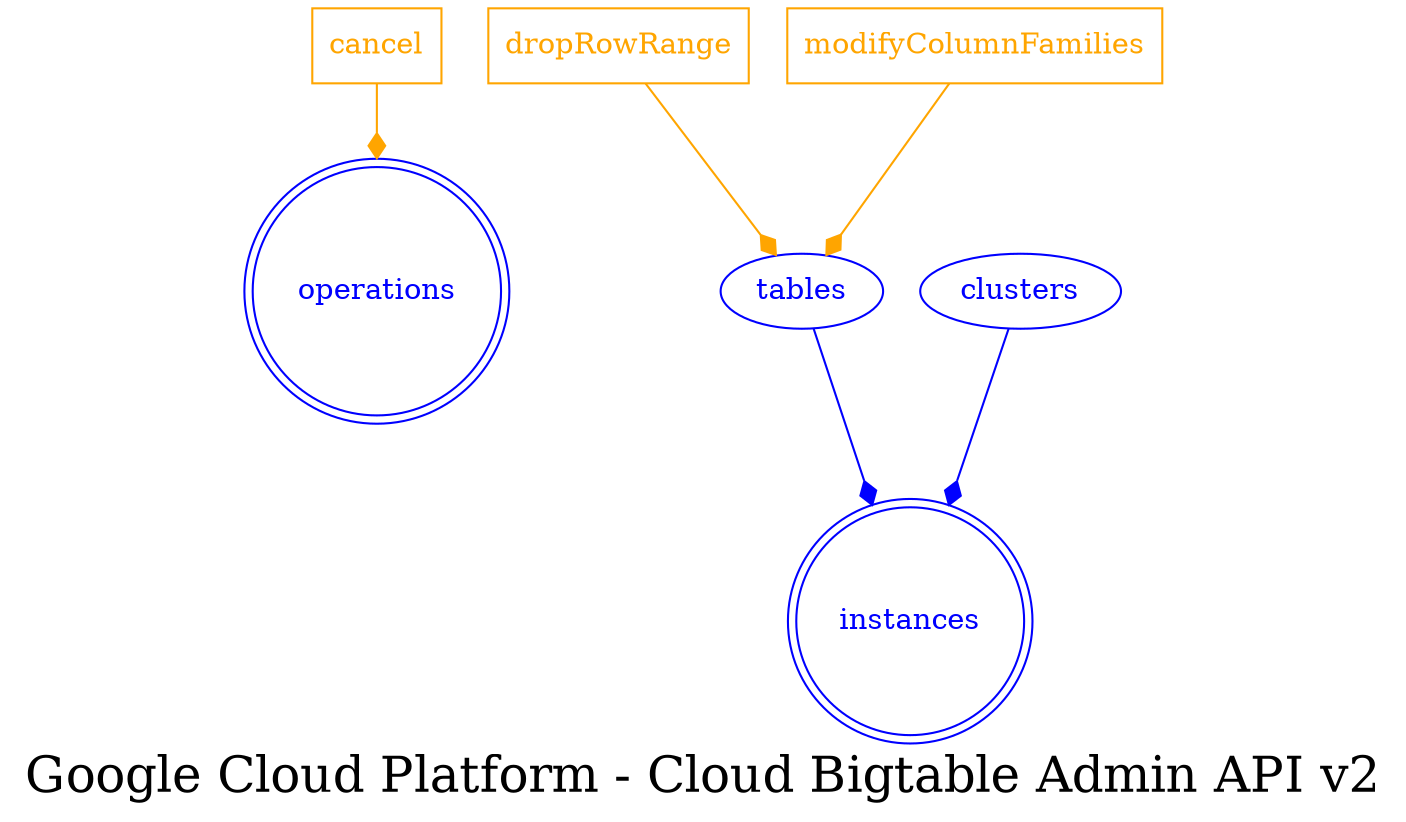 digraph LexiconGraph {
graph[label="Google Cloud Platform - Cloud Bigtable Admin API v2", fontsize=24]
splines=true
"operations" [color=blue, fontcolor=blue, shape=doublecircle]
"instances" [color=blue, fontcolor=blue, shape=doublecircle]
"cancel" [color=orange, fontcolor=orange, shape=box]
"cancel" -> "operations" [color=orange, fontcolor=orange, arrowhead=diamond, arrowtail=none]
"tables" -> "instances" [color=blue, fontcolor=blue, arrowhead=diamond, arrowtail=none]
"tables" [color=blue, fontcolor=blue, shape=ellipse]
"dropRowRange" [color=orange, fontcolor=orange, shape=box]
"dropRowRange" -> "tables" [color=orange, fontcolor=orange, arrowhead=diamond, arrowtail=none]
"modifyColumnFamilies" [color=orange, fontcolor=orange, shape=box]
"modifyColumnFamilies" -> "tables" [color=orange, fontcolor=orange, arrowhead=diamond, arrowtail=none]
"clusters" -> "instances" [color=blue, fontcolor=blue, arrowhead=diamond, arrowtail=none]
"clusters" [color=blue, fontcolor=blue, shape=ellipse]
}
